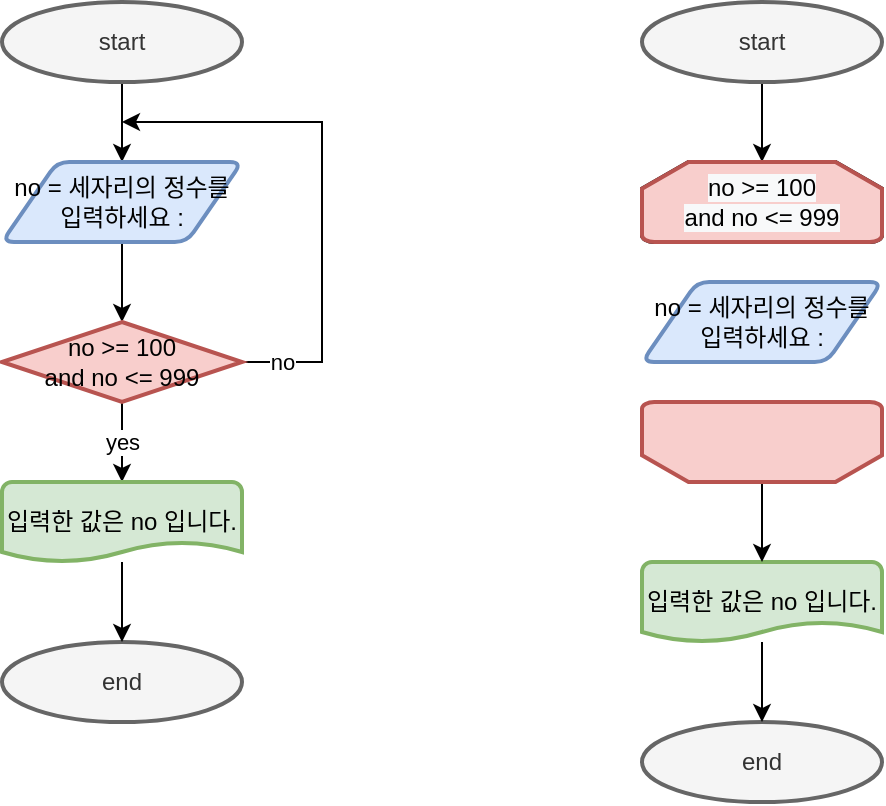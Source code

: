 <mxfile version="20.2.3" type="device"><diagram id="YckVPDLqZMhM4U4u8-qQ" name="페이지-1"><mxGraphModel dx="782" dy="505" grid="1" gridSize="10" guides="1" tooltips="1" connect="1" arrows="1" fold="1" page="1" pageScale="1" pageWidth="827" pageHeight="1169" math="0" shadow="0"><root><mxCell id="0"/><mxCell id="1" parent="0"/><mxCell id="v_rR9t0-rviCCEyje3Gm-8" value="" style="edgeStyle=orthogonalEdgeStyle;rounded=0;orthogonalLoop=1;jettySize=auto;html=1;" edge="1" parent="1" source="v_rR9t0-rviCCEyje3Gm-1" target="v_rR9t0-rviCCEyje3Gm-3"><mxGeometry relative="1" as="geometry"/></mxCell><mxCell id="v_rR9t0-rviCCEyje3Gm-1" value="start" style="strokeWidth=2;html=1;shape=mxgraph.flowchart.start_1;whiteSpace=wrap;fillColor=#f5f5f5;strokeColor=#666666;fontColor=#333333;" vertex="1" parent="1"><mxGeometry x="80" y="40" width="120" height="40" as="geometry"/></mxCell><mxCell id="v_rR9t0-rviCCEyje3Gm-2" value="end" style="strokeWidth=2;html=1;shape=mxgraph.flowchart.start_1;whiteSpace=wrap;fillColor=#f5f5f5;strokeColor=#666666;fontColor=#333333;" vertex="1" parent="1"><mxGeometry x="80" y="360" width="120" height="40" as="geometry"/></mxCell><mxCell id="v_rR9t0-rviCCEyje3Gm-7" value="" style="edgeStyle=orthogonalEdgeStyle;rounded=0;orthogonalLoop=1;jettySize=auto;html=1;" edge="1" parent="1" source="v_rR9t0-rviCCEyje3Gm-3" target="v_rR9t0-rviCCEyje3Gm-4"><mxGeometry relative="1" as="geometry"/></mxCell><mxCell id="v_rR9t0-rviCCEyje3Gm-3" value="no = 세자리의 정수를 입력하세요 :" style="shape=parallelogram;html=1;strokeWidth=2;perimeter=parallelogramPerimeter;whiteSpace=wrap;rounded=1;arcSize=12;size=0.23;fillColor=#dae8fc;strokeColor=#6c8ebf;" vertex="1" parent="1"><mxGeometry x="80" y="120" width="120" height="40" as="geometry"/></mxCell><mxCell id="v_rR9t0-rviCCEyje3Gm-6" value="yes" style="edgeStyle=orthogonalEdgeStyle;rounded=0;orthogonalLoop=1;jettySize=auto;html=1;" edge="1" parent="1" source="v_rR9t0-rviCCEyje3Gm-4" target="v_rR9t0-rviCCEyje3Gm-5"><mxGeometry relative="1" as="geometry"/></mxCell><mxCell id="v_rR9t0-rviCCEyje3Gm-9" value="no" style="edgeStyle=orthogonalEdgeStyle;rounded=0;orthogonalLoop=1;jettySize=auto;html=1;" edge="1" parent="1" source="v_rR9t0-rviCCEyje3Gm-4"><mxGeometry x="-0.846" relative="1" as="geometry"><mxPoint x="140" y="100" as="targetPoint"/><Array as="points"><mxPoint x="240" y="220"/><mxPoint x="240" y="100"/></Array><mxPoint as="offset"/></mxGeometry></mxCell><mxCell id="v_rR9t0-rviCCEyje3Gm-4" value="no &amp;gt;= 100&lt;br&gt;and no &amp;lt;= 999" style="strokeWidth=2;html=1;shape=mxgraph.flowchart.decision;whiteSpace=wrap;fillColor=#f8cecc;strokeColor=#b85450;" vertex="1" parent="1"><mxGeometry x="80" y="200" width="120" height="40" as="geometry"/></mxCell><mxCell id="v_rR9t0-rviCCEyje3Gm-10" value="" style="edgeStyle=orthogonalEdgeStyle;rounded=0;orthogonalLoop=1;jettySize=auto;html=1;" edge="1" parent="1" source="v_rR9t0-rviCCEyje3Gm-5" target="v_rR9t0-rviCCEyje3Gm-2"><mxGeometry relative="1" as="geometry"/></mxCell><mxCell id="v_rR9t0-rviCCEyje3Gm-5" value="입력한 값은 no 입니다." style="strokeWidth=2;html=1;shape=mxgraph.flowchart.document2;whiteSpace=wrap;size=0.25;fillColor=#d5e8d4;strokeColor=#82b366;" vertex="1" parent="1"><mxGeometry x="80" y="280" width="120" height="40" as="geometry"/></mxCell><mxCell id="v_rR9t0-rviCCEyje3Gm-20" value="" style="edgeStyle=orthogonalEdgeStyle;rounded=0;orthogonalLoop=1;jettySize=auto;html=1;" edge="1" parent="1" source="v_rR9t0-rviCCEyje3Gm-12" target="v_rR9t0-rviCCEyje3Gm-19"><mxGeometry relative="1" as="geometry"/></mxCell><mxCell id="v_rR9t0-rviCCEyje3Gm-12" value="start" style="strokeWidth=2;html=1;shape=mxgraph.flowchart.start_1;whiteSpace=wrap;fillColor=#f5f5f5;strokeColor=#666666;fontColor=#333333;" vertex="1" parent="1"><mxGeometry x="400" y="40" width="120" height="40" as="geometry"/></mxCell><mxCell id="v_rR9t0-rviCCEyje3Gm-13" value="no = 세자리의 정수를 입력하세요 :" style="shape=parallelogram;html=1;strokeWidth=2;perimeter=parallelogramPerimeter;whiteSpace=wrap;rounded=1;arcSize=12;size=0.23;fillColor=#dae8fc;strokeColor=#6c8ebf;" vertex="1" parent="1"><mxGeometry x="400" y="180" width="120" height="40" as="geometry"/></mxCell><mxCell id="v_rR9t0-rviCCEyje3Gm-14" value="end" style="strokeWidth=2;html=1;shape=mxgraph.flowchart.start_1;whiteSpace=wrap;fillColor=#f5f5f5;strokeColor=#666666;fontColor=#333333;" vertex="1" parent="1"><mxGeometry x="400" y="400" width="120" height="40" as="geometry"/></mxCell><mxCell id="v_rR9t0-rviCCEyje3Gm-15" value="" style="edgeStyle=orthogonalEdgeStyle;rounded=0;orthogonalLoop=1;jettySize=auto;html=1;" edge="1" parent="1" source="v_rR9t0-rviCCEyje3Gm-16" target="v_rR9t0-rviCCEyje3Gm-14"><mxGeometry relative="1" as="geometry"/></mxCell><mxCell id="v_rR9t0-rviCCEyje3Gm-16" value="입력한 값은 no 입니다." style="strokeWidth=2;html=1;shape=mxgraph.flowchart.document2;whiteSpace=wrap;size=0.25;fillColor=#d5e8d4;strokeColor=#82b366;" vertex="1" parent="1"><mxGeometry x="400" y="320" width="120" height="40" as="geometry"/></mxCell><mxCell id="v_rR9t0-rviCCEyje3Gm-17" value="" style="strokeWidth=2;html=1;shape=mxgraph.flowchart.loop_limit;whiteSpace=wrap;" vertex="1" parent="1"><mxGeometry x="400" y="120" width="120" height="40" as="geometry"/></mxCell><mxCell id="v_rR9t0-rviCCEyje3Gm-21" value="" style="edgeStyle=orthogonalEdgeStyle;rounded=0;orthogonalLoop=1;jettySize=auto;html=1;" edge="1" parent="1" source="v_rR9t0-rviCCEyje3Gm-18" target="v_rR9t0-rviCCEyje3Gm-16"><mxGeometry relative="1" as="geometry"/></mxCell><mxCell id="v_rR9t0-rviCCEyje3Gm-18" value="" style="strokeWidth=2;html=1;shape=mxgraph.flowchart.loop_limit;whiteSpace=wrap;rotation=-180;fillColor=#f8cecc;strokeColor=#b85450;" vertex="1" parent="1"><mxGeometry x="400" y="240" width="120" height="40" as="geometry"/></mxCell><mxCell id="v_rR9t0-rviCCEyje3Gm-19" value="&lt;span style=&quot;color: rgb(0, 0, 0); font-family: Helvetica; font-size: 12px; font-style: normal; font-variant-ligatures: normal; font-variant-caps: normal; font-weight: 400; letter-spacing: normal; orphans: 2; text-align: center; text-indent: 0px; text-transform: none; widows: 2; word-spacing: 0px; -webkit-text-stroke-width: 0px; background-color: rgb(248, 249, 250); text-decoration-thickness: initial; text-decoration-style: initial; text-decoration-color: initial; float: none; display: inline !important;&quot;&gt;no &amp;gt;= 100&lt;/span&gt;&lt;br style=&quot;color: rgb(0, 0, 0); font-family: Helvetica; font-size: 12px; font-style: normal; font-variant-ligatures: normal; font-variant-caps: normal; font-weight: 400; letter-spacing: normal; orphans: 2; text-align: center; text-indent: 0px; text-transform: none; widows: 2; word-spacing: 0px; -webkit-text-stroke-width: 0px; background-color: rgb(248, 249, 250); text-decoration-thickness: initial; text-decoration-style: initial; text-decoration-color: initial;&quot;&gt;&lt;span style=&quot;color: rgb(0, 0, 0); font-family: Helvetica; font-size: 12px; font-style: normal; font-variant-ligatures: normal; font-variant-caps: normal; font-weight: 400; letter-spacing: normal; orphans: 2; text-align: center; text-indent: 0px; text-transform: none; widows: 2; word-spacing: 0px; -webkit-text-stroke-width: 0px; background-color: rgb(248, 249, 250); text-decoration-thickness: initial; text-decoration-style: initial; text-decoration-color: initial; float: none; display: inline !important;&quot;&gt;and no &amp;lt;= 999&lt;/span&gt;&lt;br&gt;" style="strokeWidth=2;html=1;shape=mxgraph.flowchart.loop_limit;whiteSpace=wrap;fillColor=#f8cecc;strokeColor=#b85450;" vertex="1" parent="1"><mxGeometry x="400" y="120" width="120" height="40" as="geometry"/></mxCell></root></mxGraphModel></diagram></mxfile>